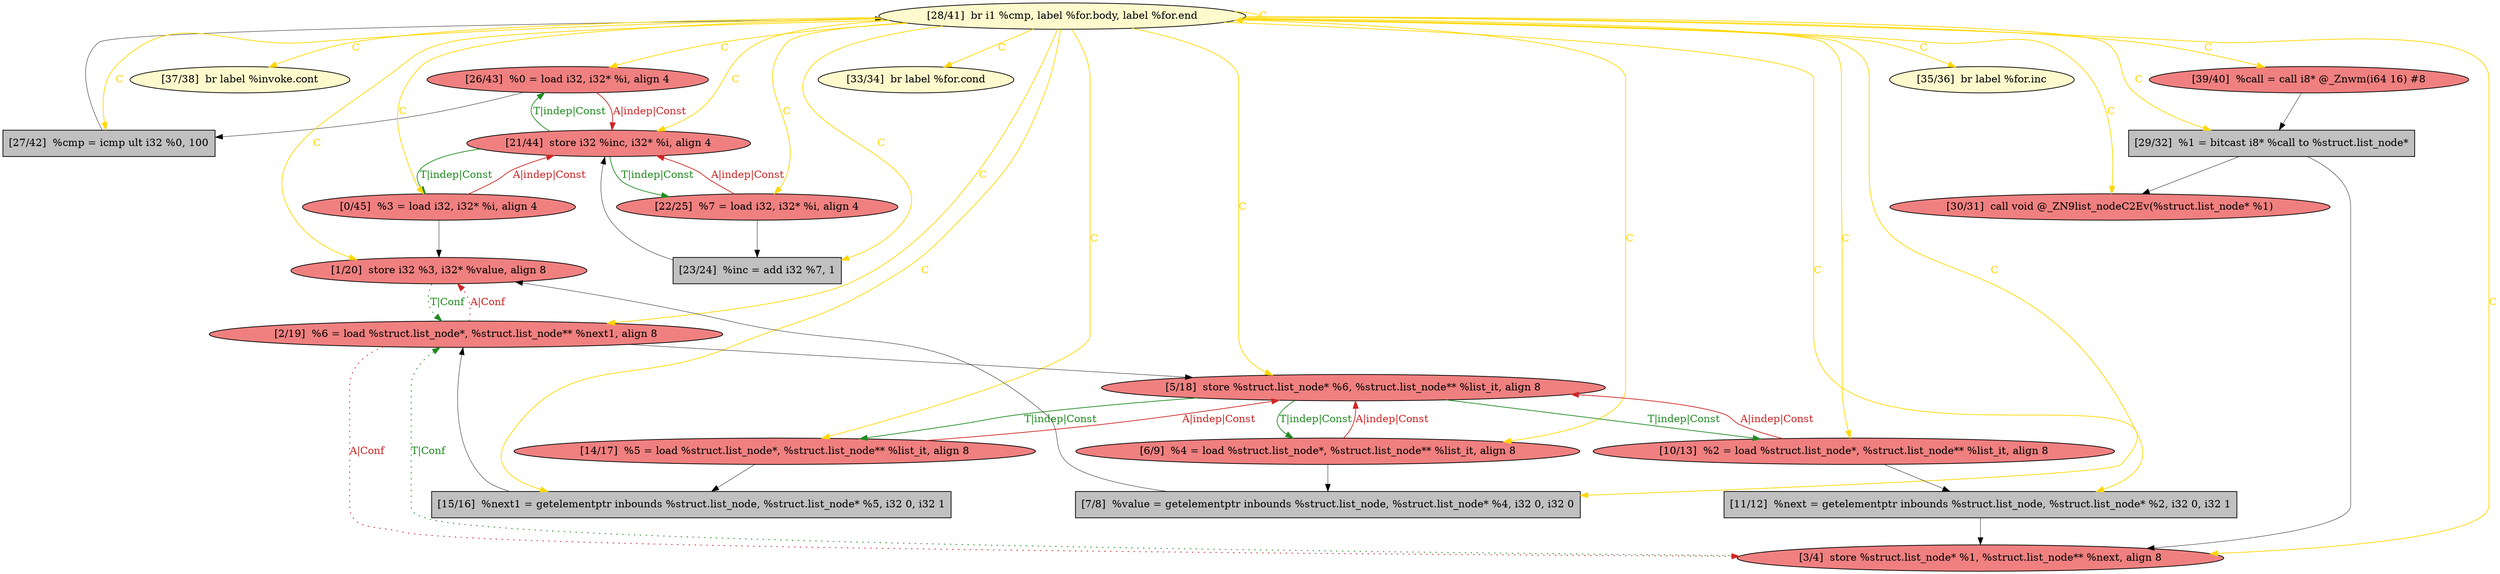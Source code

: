 
digraph G {


node442 [fillcolor=lemonchiffon,label="[37/38]  br label %invoke.cont",shape=ellipse,style=filled ]
node441 [fillcolor=lightcoral,label="[1/20]  store i32 %3, i32* %value, align 8",shape=ellipse,style=filled ]
node440 [fillcolor=grey,label="[27/42]  %cmp = icmp ult i32 %0, 100",shape=rectangle,style=filled ]
node439 [fillcolor=lightcoral,label="[26/43]  %0 = load i32, i32* %i, align 4",shape=ellipse,style=filled ]
node438 [fillcolor=lightcoral,label="[21/44]  store i32 %inc, i32* %i, align 4",shape=ellipse,style=filled ]
node437 [fillcolor=lemonchiffon,label="[28/41]  br i1 %cmp, label %for.body, label %for.end",shape=ellipse,style=filled ]
node436 [fillcolor=lightcoral,label="[10/13]  %2 = load %struct.list_node*, %struct.list_node** %list_it, align 8",shape=ellipse,style=filled ]
node425 [fillcolor=lightcoral,label="[14/17]  %5 = load %struct.list_node*, %struct.list_node** %list_it, align 8",shape=ellipse,style=filled ]
node422 [fillcolor=lightcoral,label="[3/4]  store %struct.list_node* %1, %struct.list_node** %next, align 8",shape=ellipse,style=filled ]
node429 [fillcolor=lemonchiffon,label="[33/34]  br label %for.cond",shape=ellipse,style=filled ]
node420 [fillcolor=lightcoral,label="[0/45]  %3 = load i32, i32* %i, align 4",shape=ellipse,style=filled ]
node433 [fillcolor=lightcoral,label="[6/9]  %4 = load %struct.list_node*, %struct.list_node** %list_it, align 8",shape=ellipse,style=filled ]
node424 [fillcolor=grey,label="[11/12]  %next = getelementptr inbounds %struct.list_node, %struct.list_node* %2, i32 0, i32 1",shape=rectangle,style=filled ]
node426 [fillcolor=grey,label="[15/16]  %next1 = getelementptr inbounds %struct.list_node, %struct.list_node* %5, i32 0, i32 1",shape=rectangle,style=filled ]
node421 [fillcolor=lightcoral,label="[22/25]  %7 = load i32, i32* %i, align 4",shape=ellipse,style=filled ]
node427 [fillcolor=lightcoral,label="[2/19]  %6 = load %struct.list_node*, %struct.list_node** %next1, align 8",shape=ellipse,style=filled ]
node428 [fillcolor=lightcoral,label="[5/18]  store %struct.list_node* %6, %struct.list_node** %list_it, align 8",shape=ellipse,style=filled ]
node423 [fillcolor=grey,label="[29/32]  %1 = bitcast i8* %call to %struct.list_node*",shape=rectangle,style=filled ]
node431 [fillcolor=lemonchiffon,label="[35/36]  br label %for.inc",shape=ellipse,style=filled ]
node432 [fillcolor=lightcoral,label="[30/31]  call void @_ZN9list_nodeC2Ev(%struct.list_node* %1)",shape=ellipse,style=filled ]
node434 [fillcolor=lightcoral,label="[39/40]  %call = call i8* @_Znwm(i64 16) #8",shape=ellipse,style=filled ]
node430 [fillcolor=grey,label="[23/24]  %inc = add i32 %7, 1",shape=rectangle,style=filled ]
node435 [fillcolor=grey,label="[7/8]  %value = getelementptr inbounds %struct.list_node, %struct.list_node* %4, i32 0, i32 0",shape=rectangle,style=filled ]

node420->node441 [style=solid,color=black,label="",penwidth=0.5,fontcolor=black ]
node437->node434 [style=solid,color=gold,label="C",penwidth=1.0,fontcolor=gold ]
node428->node433 [style=solid,color=forestgreen,label="T|indep|Const",penwidth=1.0,fontcolor=forestgreen ]
node433->node428 [style=solid,color=firebrick3,label="A|indep|Const",penwidth=1.0,fontcolor=firebrick3 ]
node436->node428 [style=solid,color=firebrick3,label="A|indep|Const",penwidth=1.0,fontcolor=firebrick3 ]
node428->node436 [style=solid,color=forestgreen,label="T|indep|Const",penwidth=1.0,fontcolor=forestgreen ]
node427->node422 [style=dotted,color=firebrick3,label="A|Conf",penwidth=1.0,fontcolor=firebrick3 ]
node439->node438 [style=solid,color=firebrick3,label="A|indep|Const",penwidth=1.0,fontcolor=firebrick3 ]
node437->node439 [style=solid,color=gold,label="C",penwidth=1.0,fontcolor=gold ]
node427->node441 [style=dotted,color=firebrick3,label="A|Conf",penwidth=1.0,fontcolor=firebrick3 ]
node441->node427 [style=dotted,color=forestgreen,label="T|Conf",penwidth=1.0,fontcolor=forestgreen ]
node436->node424 [style=solid,color=black,label="",penwidth=0.5,fontcolor=black ]
node437->node441 [style=solid,color=gold,label="C",penwidth=1.0,fontcolor=gold ]
node428->node425 [style=solid,color=forestgreen,label="T|indep|Const",penwidth=1.0,fontcolor=forestgreen ]
node435->node441 [style=solid,color=black,label="",penwidth=0.5,fontcolor=black ]
node437->node438 [style=solid,color=gold,label="C",penwidth=1.0,fontcolor=gold ]
node439->node440 [style=solid,color=black,label="",penwidth=0.5,fontcolor=black ]
node425->node426 [style=solid,color=black,label="",penwidth=0.5,fontcolor=black ]
node437->node422 [style=solid,color=gold,label="C",penwidth=1.0,fontcolor=gold ]
node437->node424 [style=solid,color=gold,label="C",penwidth=1.0,fontcolor=gold ]
node437->node429 [style=solid,color=gold,label="C",penwidth=1.0,fontcolor=gold ]
node421->node430 [style=solid,color=black,label="",penwidth=0.5,fontcolor=black ]
node437->node421 [style=solid,color=gold,label="C",penwidth=1.0,fontcolor=gold ]
node438->node439 [style=solid,color=forestgreen,label="T|indep|Const",penwidth=1.0,fontcolor=forestgreen ]
node437->node427 [style=solid,color=gold,label="C",penwidth=1.0,fontcolor=gold ]
node437->node423 [style=solid,color=gold,label="C",penwidth=1.0,fontcolor=gold ]
node420->node438 [style=solid,color=firebrick3,label="A|indep|Const",penwidth=1.0,fontcolor=firebrick3 ]
node434->node423 [style=solid,color=black,label="",penwidth=0.5,fontcolor=black ]
node427->node428 [style=solid,color=black,label="",penwidth=0.5,fontcolor=black ]
node438->node421 [style=solid,color=forestgreen,label="T|indep|Const",penwidth=1.0,fontcolor=forestgreen ]
node437->node433 [style=solid,color=gold,label="C",penwidth=1.0,fontcolor=gold ]
node437->node436 [style=solid,color=gold,label="C",penwidth=1.0,fontcolor=gold ]
node422->node427 [style=dotted,color=forestgreen,label="T|Conf",penwidth=1.0,fontcolor=forestgreen ]
node437->node426 [style=solid,color=gold,label="C",penwidth=1.0,fontcolor=gold ]
node437->node432 [style=solid,color=gold,label="C",penwidth=1.0,fontcolor=gold ]
node437->node428 [style=solid,color=gold,label="C",penwidth=1.0,fontcolor=gold ]
node437->node431 [style=solid,color=gold,label="C",penwidth=1.0,fontcolor=gold ]
node433->node435 [style=solid,color=black,label="",penwidth=0.5,fontcolor=black ]
node437->node425 [style=solid,color=gold,label="C",penwidth=1.0,fontcolor=gold ]
node438->node420 [style=solid,color=forestgreen,label="T|indep|Const",penwidth=1.0,fontcolor=forestgreen ]
node440->node437 [style=solid,color=black,label="",penwidth=0.5,fontcolor=black ]
node437->node440 [style=solid,color=gold,label="C",penwidth=1.0,fontcolor=gold ]
node426->node427 [style=solid,color=black,label="",penwidth=0.5,fontcolor=black ]
node424->node422 [style=solid,color=black,label="",penwidth=0.5,fontcolor=black ]
node421->node438 [style=solid,color=firebrick3,label="A|indep|Const",penwidth=1.0,fontcolor=firebrick3 ]
node437->node430 [style=solid,color=gold,label="C",penwidth=1.0,fontcolor=gold ]
node437->node435 [style=solid,color=gold,label="C",penwidth=1.0,fontcolor=gold ]
node437->node442 [style=solid,color=gold,label="C",penwidth=1.0,fontcolor=gold ]
node430->node438 [style=solid,color=black,label="",penwidth=0.5,fontcolor=black ]
node423->node432 [style=solid,color=black,label="",penwidth=0.5,fontcolor=black ]
node423->node422 [style=solid,color=black,label="",penwidth=0.5,fontcolor=black ]
node425->node428 [style=solid,color=firebrick3,label="A|indep|Const",penwidth=1.0,fontcolor=firebrick3 ]
node437->node420 [style=solid,color=gold,label="C",penwidth=1.0,fontcolor=gold ]
node437->node437 [style=solid,color=gold,label="C",penwidth=1.0,fontcolor=gold ]


}
